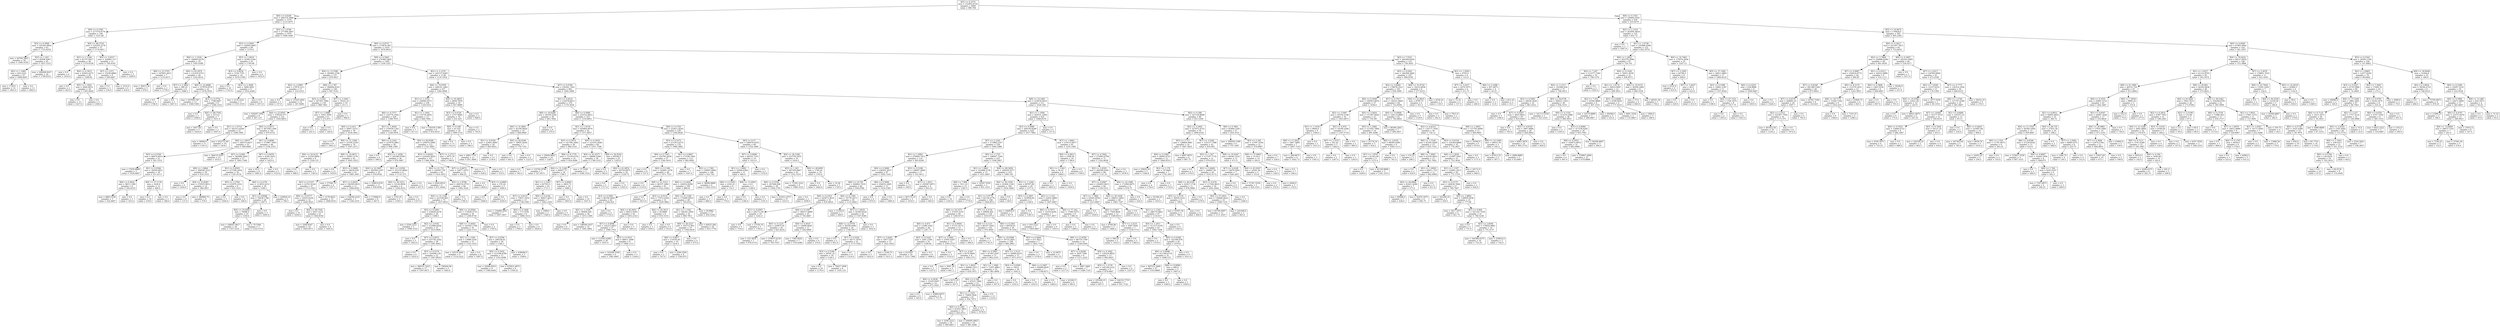 digraph Tree {
node [shape=box] ;
0 [label="X[5] <= 6.2575\nmse = 332903.8724\nsamples = 2000\nvalue = 996.796"] ;
1 [label="X[6] <= 0.0249\nmse = 284374.3068\nsamples = 1570\nvalue = 1123.2675"] ;
0 -> 1 [labeldistance=2.5, labelangle=45, headlabel="True"] ;
2 [label="X[0] <= 0.1595\nmse = 217374.8776\nsamples = 100\nvalue = 1521.68"] ;
1 -> 2 ;
3 [label="X[3] <= 0.5069\nmse = 105393.9854\nsamples = 63\nvalue = 1725.8254"] ;
2 -> 3 ;
4 [label="mse = 44794.5802\nsamples = 18\nvalue = 1446.5556"] ;
3 -> 4 ;
5 [label="X[5] <= 1.243\nmse = 85958.4267\nsamples = 45\nvalue = 1837.5333"] ;
3 -> 5 ;
6 [label="X[5] <= 1.1682\nmse = 916.2222\nsamples = 27\nvalue = 1896.6667"] ;
5 -> 6 ;
7 [label="mse = 1728.0\nsamples = 14\nvalue = 1901.0"] ;
6 -> 7 ;
8 [label="mse = 0.0\nsamples = 13\nvalue = 1892.0"] ;
6 -> 8 ;
9 [label="mse = 200408.9167\nsamples = 18\nvalue = 1748.8333"] ;
5 -> 9 ;
10 [label="X[4] <= 68.3729\nmse = 216259.3178\nsamples = 37\nvalue = 1174.0811"] ;
2 -> 10 ;
11 [label="X[1] <= 1.1204\nmse = 81757.8417\nsamples = 26\nvalue = 1370.6538"] ;
10 -> 11 ;
12 [label="mse = 0.0\nsamples = 6\nvalue = 1610.0"] ;
11 -> 12 ;
13 [label="X[0] <= 0.3415\nmse = 83943.4275\nsamples = 20\nvalue = 1298.85"] ;
11 -> 13 ;
14 [label="mse = 0.0\nsamples = 2\nvalue = 443.0"] ;
13 -> 14 ;
15 [label="X[5] <= 1.1842\nmse = 2840.9414\nsamples = 18\nvalue = 1393.9444"] ;
13 -> 15 ;
16 [label="mse = 0.0\nsamples = 13\nvalue = 1427.0"] ;
15 -> 16 ;
17 [label="mse = 0.0\nsamples = 5\nvalue = 1308.0"] ;
15 -> 17 ;
18 [label="X[5] <= 3.6527\nmse = 226961.157\nsamples = 11\nvalue = 709.4545"] ;
10 -> 18 ;
19 [label="X[7] <= 3.071\nmse = 37638.8889\nsamples = 9\nvalue = 500.6667"] ;
18 -> 19 ;
20 [label="mse = 0.0\nsamples = 3\nvalue = 234.0"] ;
19 -> 20 ;
21 [label="mse = 3125.0\nsamples = 6\nvalue = 634.0"] ;
19 -> 21 ;
22 [label="mse = 0.0\nsamples = 2\nvalue = 1649.0"] ;
18 -> 22 ;
23 [label="X[5] <= 1.0748\nmse = 277399.3947\nsamples = 1470\nvalue = 1096.1646"] ;
1 -> 23 ;
24 [label="X[3] <= 0.5693\nmse = 126045.6667\nsamples = 60\nvalue = 1570.0"] ;
23 -> 24 ;
25 [label="X[6] <= 1.1434\nmse = 166893.6278\nsamples = 35\nvalue = 1445.0286"] ;
24 -> 25 ;
26 [label="X[8] <= 23.5703\nmse = 187693.2653\nsamples = 7\nvalue = 1133.8571"] ;
25 -> 26 ;
27 [label="mse = 30415.36\nsamples = 5\nvalue = 876.2"] ;
26 -> 27 ;
28 [label="mse = 0.0\nsamples = 2\nvalue = 1778.0"] ;
26 -> 28 ;
29 [label="X[4] <= 65.2974\nmse = 131435.0753\nsamples = 28\nvalue = 1522.8214"] ;
25 -> 29 ;
30 [label="X[7] <= 2.3892\nmse = 380.25\nsamples = 6\nvalue = 1686.5"] ;
29 -> 30 ;
31 [label="mse = 0.0\nsamples = 3\nvalue = 1706.0"] ;
30 -> 31 ;
32 [label="mse = 0.0\nsamples = 3\nvalue = 1667.0"] ;
30 -> 32 ;
33 [label="X[8] <= 22.0688\nmse = 157878.0579\nsamples = 22\nvalue = 1478.1818"] ;
29 -> 33 ;
34 [label="mse = 247049.787\nsamples = 13\nvalue = 1400.5385"] ;
33 -> 34 ;
35 [label="X[3] <= 0.4754\nmse = 7788.6667\nsamples = 9\nvalue = 1590.3333"] ;
33 -> 35 ;
36 [label="mse = 0.0\nsamples = 2\nvalue = 1448.0"] ;
35 -> 36 ;
37 [label="X[4] <= 89.7544\nmse = 2572.0\nsamples = 7\nvalue = 1631.0"] ;
35 -> 37 ;
38 [label="mse = 3457.44\nsamples = 5\nvalue = 1624.6"] ;
37 -> 38 ;
39 [label="mse = 0.0\nsamples = 2\nvalue = 1647.0"] ;
37 -> 39 ;
40 [label="X[5] <= 1.0619\nmse = 16382.5184\nsamples = 25\nvalue = 1744.96"] ;
24 -> 40 ;
41 [label="X[3] <= 0.6034\nmse = 3744.7701\nsamples = 19\nvalue = 1679.5789"] ;
40 -> 41 ;
42 [label="mse = 0.0\nsamples = 10\nvalue = 1722.0"] ;
41 -> 42 ;
43 [label="X[2] <= 2.3648\nmse = 3684.4691\nsamples = 9\nvalue = 1632.4444"] ;
41 -> 43 ;
44 [label="mse = 2134.2222\nsamples = 3\nvalue = 1555.3333"] ;
43 -> 44 ;
45 [label="mse = 0.0\nsamples = 6\nvalue = 1671.0"] ;
43 -> 45 ;
46 [label="mse = 0.0\nsamples = 6\nvalue = 1952.0"] ;
40 -> 46 ;
47 [label="X[6] <= 0.9715\nmse = 273879.383\nsamples = 1410\nvalue = 1076.0014"] ;
23 -> 47 ;
48 [label="X[8] <= 4.5403\nmse = 270360.5465\nsamples = 1295\nvalue = 1104.1251"] ;
47 -> 48 ;
49 [label="X[4] <= 13.5396\nmse = 395482.2706\nsamples = 157\nvalue = 878.9427"] ;
48 -> 49 ;
50 [label="X[2] <= 2.0995\nmse = 27879.1211\nsamples = 17\nvalue = 314.2353"] ;
49 -> 50 ;
51 [label="mse = 0.0\nsamples = 3\nvalue = 157.0"] ;
50 -> 51 ;
52 [label="mse = 27420.2092\nsamples = 14\nvalue = 347.9286"] ;
50 -> 52 ;
53 [label="X[8] <= 2.787\nmse = 396694.8355\nsamples = 140\nvalue = 947.5143"] ;
49 -> 53 ;
54 [label="X[3] <= 0.442\nmse = 397391.7894\nsamples = 130\nvalue = 988.7462"] ;
53 -> 54 ;
55 [label="mse = 329287.1094\nsamples = 8\nvalue = 407.125"] ;
54 -> 55 ;
56 [label="X[4] <= 23.9505\nmse = 378220.577\nsamples = 122\nvalue = 1026.8852"] ;
54 -> 56 ;
57 [label="X[1] <= 1.0714\nmse = 342312.8209\nsamples = 21\nvalue = 1298.1905"] ;
56 -> 57 ;
58 [label="mse = 36000.0\nsamples = 11\nvalue = 1191.0"] ;
57 -> 58 ;
59 [label="mse = 652715.49\nsamples = 10\nvalue = 1416.1"] ;
57 -> 59 ;
60 [label="X[0] <= 0.2673\nmse = 367200.1306\nsamples = 101\nvalue = 970.4752"] ;
56 -> 60 ;
61 [label="X[8] <= 1.9037\nmse = 240375.6437\nsamples = 33\nvalue = 694.8485"] ;
60 -> 61 ;
62 [label="X[3] <= 0.5109\nmse = 66674.6032\nsamples = 21\nvalue = 501.3333"] ;
61 -> 62 ;
63 [label="mse = 17050.8889\nsamples = 3\nvalue = 1039.6667"] ;
62 -> 63 ;
64 [label="X[1] <= 0.9346\nmse = 18594.6821\nsamples = 18\nvalue = 411.6111"] ;
62 -> 64 ;
65 [label="X[6] <= 0.5816\nmse = 9815.1389\nsamples = 6\nvalue = 242.8333"] ;
64 -> 65 ;
66 [label="mse = 6883.5556\nsamples = 3\nvalue = 322.6667"] ;
65 -> 66 ;
67 [label="mse = 0.0\nsamples = 3\nvalue = 163.0"] ;
65 -> 67 ;
68 [label="X[4] <= 57.1139\nmse = 1620.0\nsamples = 12\nvalue = 496.0"] ;
64 -> 68 ;
69 [label="mse = 0.0\nsamples = 10\nvalue = 478.0"] ;
68 -> 69 ;
70 [label="mse = 0.0\nsamples = 2\nvalue = 586.0"] ;
68 -> 70 ;
71 [label="mse = 364133.4167\nsamples = 12\nvalue = 1033.5"] ;
61 -> 71 ;
72 [label="X[1] <= 0.9699\nmse = 373987.7093\nsamples = 68\nvalue = 1104.2353"] ;
60 -> 72 ;
73 [label="X[7] <= 0.008\nmse = 382886.3693\nsamples = 57\nvalue = 1003.7368"] ;
72 -> 73 ;
74 [label="X[8] <= 1.0664\nmse = 394028.2222\nsamples = 18\nvalue = 618.3333"] ;
73 -> 74 ;
75 [label="mse = 0.0\nsamples = 4\nvalue = 1420.0"] ;
74 -> 75 ;
76 [label="X[4] <= 53.8283\nmse = 270525.0612\nsamples = 14\nvalue = 389.2857"] ;
74 -> 76 ;
77 [label="mse = 0.0\nsamples = 6\nvalue = 137.0"] ;
76 -> 77 ;
78 [label="mse = 389880.75\nsamples = 8\nvalue = 578.5"] ;
76 -> 78 ;
79 [label="X[1] <= 0.8505\nmse = 277548.1854\nsamples = 39\nvalue = 1181.6154"] ;
73 -> 79 ;
80 [label="X[5] <= 3.3782\nmse = 433070.2222\nsamples = 9\nvalue = 633.3333"] ;
79 -> 80 ;
81 [label="mse = 0.0\nsamples = 3\nvalue = 1564.0"] ;
80 -> 81 ;
82 [label="mse = 0.0\nsamples = 6\nvalue = 168.0"] ;
80 -> 82 ;
83 [label="X[6] <= 0.2376\nmse = 113652.4233\nsamples = 30\nvalue = 1346.1"] ;
79 -> 83 ;
84 [label="X[1] <= 0.8948\nmse = 79638.1786\nsamples = 28\nvalue = 1387.5"] ;
83 -> 84 ;
85 [label="X[4] <= 53.8283\nmse = 76486.4\nsamples = 25\nvalue = 1350.6"] ;
84 -> 85 ;
86 [label="mse = 106047.0617\nsamples = 18\nvalue = 1357.2222"] ;
85 -> 86 ;
87 [label="mse = 70.5306\nsamples = 7\nvalue = 1333.5714"] ;
85 -> 87 ;
88 [label="mse = 0.0\nsamples = 3\nvalue = 1695.0"] ;
84 -> 88 ;
89 [label="mse = 229920.25\nsamples = 2\nvalue = 766.5"] ;
83 -> 89 ;
90 [label="X[7] <= 0.0079\nmse = 4344.5455\nsamples = 11\nvalue = 1625.0"] ;
72 -> 90 ;
91 [label="mse = 45.0\nsamples = 6\nvalue = 1685.0"] ;
90 -> 91 ;
92 [label="mse = 0.0\nsamples = 5\nvalue = 1553.0"] ;
90 -> 92 ;
93 [label="X[7] <= 3.1641\nmse = 78222.25\nsamples = 10\nvalue = 411.5"] ;
53 -> 93 ;
94 [label="X[7] <= 1.0986\nmse = 1693.3594\nsamples = 8\nvalue = 272.875"] ;
93 -> 94 ;
95 [label="mse = 0.0\nsamples = 5\nvalue = 241.0"] ;
94 -> 95 ;
96 [label="mse = 0.0\nsamples = 3\nvalue = 326.0"] ;
94 -> 96 ;
97 [label="mse = 0.0\nsamples = 2\nvalue = 966.0"] ;
93 -> 97 ;
98 [label="X[2] <= 2.1276\nmse = 245137.8385\nsamples = 1138\nvalue = 1135.1916"] ;
48 -> 98 ;
99 [label="X[4] <= 74.8764\nmse = 268141.1662\nsamples = 257\nvalue = 1282.4008"] ;
98 -> 99 ;
100 [label="X[1] <= 1.1551\nmse = 256082.9571\nsamples = 239\nvalue = 1329.4351"] ;
99 -> 100 ;
101 [label="X[6] <= 0.7577\nmse = 234770.3502\nsamples = 226\nvalue = 1368.7035"] ;
100 -> 101 ;
102 [label="X[0] <= 0.1411\nmse = 59917.0151\nsamples = 78\nvalue = 1634.5641"] ;
101 -> 102 ;
103 [label="mse = 0.0\nsamples = 8\nvalue = 1961.0"] ;
102 -> 103 ;
104 [label="X[4] <= 31.1248\nmse = 53194.5339\nsamples = 70\nvalue = 1597.2571"] ;
102 -> 104 ;
105 [label="X[4] <= 24.4153\nmse = 31224.6094\nsamples = 8\nvalue = 1226.125"] ;
104 -> 105 ;
106 [label="mse = 0.0\nsamples = 3\nvalue = 998.0"] ;
105 -> 106 ;
107 [label="mse = 0.0\nsamples = 5\nvalue = 1363.0"] ;
105 -> 107 ;
108 [label="X[8] <= 10.0672\nmse = 35963.3176\nsamples = 62\nvalue = 1645.1452"] ;
104 -> 108 ;
109 [label="mse = 0.0\nsamples = 11\nvalue = 1459.0"] ;
108 -> 109 ;
110 [label="X[3] <= 0.5609\nmse = 34634.639\nsamples = 51\nvalue = 1685.2941"] ;
108 -> 110 ;
111 [label="X[3] <= 0.5337\nmse = 22761.8144\nsamples = 47\nvalue = 1713.1915"] ;
110 -> 111 ;
112 [label="X[8] <= 15.6777\nmse = 19255.9336\nsamples = 32\nvalue = 1649.5625"] ;
111 -> 112 ;
113 [label="mse = 0.0\nsamples = 10\nvalue = 1836.0"] ;
112 -> 113 ;
114 [label="X[4] <= 49.7545\nmse = 5027.5124\nsamples = 22\nvalue = 1564.8182"] ;
112 -> 114 ;
115 [label="mse = 3268.8367\nsamples = 14\nvalue = 1605.8571"] ;
114 -> 115 ;
116 [label="mse = 0.0\nsamples = 8\nvalue = 1493.0"] ;
114 -> 116 ;
117 [label="mse = 3178.0622\nsamples = 15\nvalue = 1848.9333"] ;
111 -> 117 ;
118 [label="mse = 57546.75\nsamples = 4\nvalue = 1357.5"] ;
110 -> 118 ;
119 [label="X[1] <= 1.0026\nmse = 270039.1342\nsamples = 148\nvalue = 1228.5878"] ;
101 -> 119 ;
120 [label="X[0] <= 0.1242\nmse = 227879.2863\nsamples = 36\nvalue = 908.1389"] ;
119 -> 120 ;
121 [label="mse = 0.0\nsamples = 6\nvalue = 566.0"] ;
120 -> 121 ;
122 [label="X[5] <= 1.1658\nmse = 245360.9789\nsamples = 30\nvalue = 976.5667"] ;
120 -> 122 ;
123 [label="X[4] <= 22.5607\nmse = 285304.2397\nsamples = 22\nvalue = 918.8182"] ;
122 -> 123 ;
124 [label="X[7] <= 4.6025\nmse = 196305.6033\nsamples = 11\nvalue = 1006.8182"] ;
123 -> 124 ;
125 [label="mse = 218240.2222\nsamples = 3\nvalue = 1166.3333"] ;
124 -> 125 ;
126 [label="mse = 174960.0\nsamples = 8\nvalue = 947.0"] ;
124 -> 126 ;
127 [label="mse = 358814.876\nsamples = 11\nvalue = 830.8182"] ;
123 -> 127 ;
128 [label="X[2] <= 2.0356\nmse = 101125.9844\nsamples = 8\nvalue = 1135.375"] ;
122 -> 128 ;
129 [label="X[4] <= 30.3313\nmse = 33126.8056\nsamples = 6\nvalue = 1294.8333"] ;
128 -> 129 ;
130 [label="mse = 1332.25\nsamples = 2\nvalue = 1550.5"] ;
129 -> 130 ;
131 [label="mse = 0.0\nsamples = 4\nvalue = 1167.0"] ;
129 -> 131 ;
132 [label="mse = 0.0\nsamples = 2\nvalue = 657.0"] ;
128 -> 132 ;
133 [label="X[4] <= 64.8368\nmse = 239974.5099\nsamples = 112\nvalue = 1331.5893"] ;
119 -> 133 ;
134 [label="X[3] <= 0.6204\nmse = 224249.5839\nsamples = 107\nvalue = 1366.2056"] ;
133 -> 134 ;
135 [label="X[4] <= 21.733\nmse = 220597.791\nsamples = 95\nvalue = 1424.3053"] ;
134 -> 135 ;
136 [label="mse = 2044.6914\nsamples = 9\nvalue = 871.4444"] ;
135 -> 136 ;
137 [label="X[2] <= 2.0796\nmse = 208134.9735\nsamples = 86\nvalue = 1482.1628"] ;
135 -> 137 ;
138 [label="X[4] <= 31.1248\nmse = 223339.482\nsamples = 75\nvalue = 1437.8933"] ;
137 -> 138 ;
139 [label="X[3] <= 0.5083\nmse = 234626.0278\nsamples = 36\nvalue = 1588.5"] ;
138 -> 139 ;
140 [label="mse = 2544.2222\nsamples = 3\nvalue = 1098.3333"] ;
139 -> 140 ;
141 [label="X[2] <= 2.0192\nmse = 231896.6024\nsamples = 33\nvalue = 1633.0606"] ;
139 -> 141 ;
142 [label="mse = 0.0\nsamples = 5\nvalue = 1922.0"] ;
141 -> 142 ;
143 [label="X[7] <= 0.0072\nmse = 255736.3202\nsamples = 28\nvalue = 1581.4643"] ;
141 -> 143 ;
144 [label="mse = 0.0\nsamples = 6\nvalue = 1632.0"] ;
143 -> 144 ;
145 [label="X[3] <= 0.5374\nmse = 324596.126\nsamples = 22\nvalue = 1567.6818"] ;
143 -> 145 ;
146 [label="mse = 360101.5225\nsamples = 17\nvalue = 1597.6471"] ;
145 -> 146 ;
147 [label="mse = 190444.96\nsamples = 5\nvalue = 1465.8"] ;
145 -> 147 ;
148 [label="X[8] <= 23.8564\nmse = 172656.5733\nsamples = 39\nvalue = 1298.8718"] ;
138 -> 148 ;
149 [label="X[8] <= 13.4043\nmse = 161043.1706\nsamples = 35\nvalue = 1242.1714"] ;
148 -> 149 ;
150 [label="X[1] <= 1.1109\nmse = 13689.5556\nsamples = 15\nvalue = 1103.3333"] ;
149 -> 150 ;
151 [label="mse = 22519.5062\nsamples = 9\nvalue = 1114.2222"] ;
150 -> 151 ;
152 [label="mse = 0.0\nsamples = 6\nvalue = 1087.0"] ;
150 -> 152 ;
153 [label="X[7] <= 0.0706\nmse = 246258.61\nsamples = 20\nvalue = 1346.3"] ;
149 -> 153 ;
154 [label="X[0] <= 0.3416\nmse = 212108.8789\nsamples = 17\nvalue = 1353.0588"] ;
153 -> 154 ;
155 [label="mse = 22096.6914\nsamples = 9\nvalue = 1348.4444"] ;
154 -> 155 ;
156 [label="mse = 425821.6875\nsamples = 8\nvalue = 1358.25"] ;
154 -> 156 ;
157 [label="mse = 438048.0\nsamples = 3\nvalue = 1308.0"] ;
153 -> 157 ;
158 [label="mse = 0.0\nsamples = 4\nvalue = 1795.0"] ;
148 -> 158 ;
159 [label="mse = 0.0\nsamples = 11\nvalue = 1784.0"] ;
137 -> 159 ;
160 [label="X[7] <= 0.0072\nmse = 14877.1875\nsamples = 12\nvalue = 906.25"] ;
134 -> 160 ;
161 [label="mse = 0.0\nsamples = 7\nvalue = 804.0"] ;
160 -> 161 ;
162 [label="X[3] <= 0.6899\nmse = 576.24\nsamples = 5\nvalue = 1049.4"] ;
160 -> 162 ;
163 [label="mse = 0.0\nsamples = 3\nvalue = 1069.0"] ;
162 -> 163 ;
164 [label="mse = 0.0\nsamples = 2\nvalue = 1020.0"] ;
162 -> 164 ;
165 [label="X[7] <= 2.2713\nmse = 2075.76\nsamples = 5\nvalue = 590.8"] ;
133 -> 165 ;
166 [label="mse = 0.0\nsamples = 3\nvalue = 628.0"] ;
165 -> 166 ;
167 [label="mse = 0.0\nsamples = 2\nvalue = 535.0"] ;
165 -> 167 ;
168 [label="X[1] <= 1.1641\nmse = 133754.4852\nsamples = 13\nvalue = 646.7692"] ;
100 -> 168 ;
169 [label="mse = 0.0\nsamples = 7\nvalue = 417.0"] ;
168 -> 169 ;
170 [label="mse = 156350.1389\nsamples = 6\nvalue = 914.8333"] ;
168 -> 170 ;
171 [label="X[4] <= 91.8835\nmse = 8858.7654\nsamples = 18\nvalue = 657.8889"] ;
99 -> 171 ;
172 [label="X[3] <= 0.4726\nmse = 3757.9844\nsamples = 16\nvalue = 631.625"] ;
171 -> 172 ;
173 [label="X[0] <= 0.168\nmse = 43.102\nsamples = 14\nvalue = 608.5714"] ;
172 -> 173 ;
174 [label="mse = 0.0\nsamples = 11\nvalue = 612.0"] ;
173 -> 174 ;
175 [label="mse = 0.0\nsamples = 3\nvalue = 596.0"] ;
173 -> 175 ;
176 [label="mse = 0.0\nsamples = 2\nvalue = 793.0"] ;
172 -> 176 ;
177 [label="mse = 0.0\nsamples = 2\nvalue = 868.0"] ;
171 -> 177 ;
178 [label="X[7] <= 0.0706\nmse = 230261.7441\nsamples = 881\nvalue = 1092.2486"] ;
98 -> 178 ;
179 [label="X[1] <= 0.9214\nmse = 232078.8911\nsamples = 370\nvalue = 1179.3459"] ;
178 -> 179 ;
180 [label="X[8] <= 18.6288\nmse = 95559.2544\nsamples = 39\nvalue = 843.7692"] ;
179 -> 180 ;
181 [label="X[4] <= 31.8691\nmse = 42194.0826\nsamples = 33\nvalue = 948.0909"] ;
180 -> 181 ;
182 [label="X[1] <= 0.9184\nmse = 22493.3669\nsamples = 26\nvalue = 993.6923"] ;
181 -> 182 ;
183 [label="mse = 4483.7751\nsamples = 13\nvalue = 851.3846"] ;
182 -> 183 ;
184 [label="mse = 0.0\nsamples = 13\nvalue = 1136.0"] ;
182 -> 184 ;
185 [label="X[4] <= 44.0166\nmse = 78955.9184\nsamples = 7\nvalue = 778.7143"] ;
181 -> 185 ;
186 [label="mse = 0.0\nsamples = 5\nvalue = 601.0"] ;
185 -> 186 ;
187 [label="mse = 0.0\nsamples = 2\nvalue = 1223.0"] ;
185 -> 187 ;
188 [label="mse = 0.0\nsamples = 6\nvalue = 270.0"] ;
180 -> 188 ;
189 [label="X[6] <= 0.5689\nmse = 233332.4823\nsamples = 331\nvalue = 1218.8852"] ;
179 -> 189 ;
190 [label="X[1] <= 1.0139\nmse = 202864.9074\nsamples = 92\nvalue = 1371.6957"] ;
189 -> 190 ;
191 [label="X[3] <= 0.5474\nmse = 141784.1684\nsamples = 28\nvalue = 960.2143"] ;
190 -> 191 ;
192 [label="mse = 25650.9643\nsamples = 14\nvalue = 1265.5"] ;
191 -> 192 ;
193 [label="X[8] <= 8.1779\nmse = 71518.6378\nsamples = 14\nvalue = 654.9286"] ;
191 -> 193 ;
194 [label="mse = 0.0\nsamples = 7\nvalue = 782.0"] ;
193 -> 194 ;
195 [label="mse = 110742.9796\nsamples = 7\nvalue = 527.8571"] ;
193 -> 195 ;
196 [label="X[0] <= 0.3016\nmse = 123103.2646\nsamples = 64\nvalue = 1551.7188"] ;
190 -> 196 ;
197 [label="X[4] <= 41.6377\nmse = 58696.5299\nsamples = 39\nvalue = 1748.3333"] ;
196 -> 197 ;
198 [label="X[4] <= 31.1248\nmse = 44647.75\nsamples = 36\nvalue = 1786.5"] ;
197 -> 198 ;
199 [label="X[1] <= 1.1245\nmse = 64759.11\nsamples = 20\nvalue = 1711.3"] ;
198 -> 199 ;
200 [label="X[7] <= 0.0131\nmse = 75837.3254\nsamples = 13\nvalue = 1748.5385"] ;
199 -> 200 ;
201 [label="mse = 134486.2041\nsamples = 7\nvalue = 1697.2857"] ;
200 -> 201 ;
202 [label="X[0] <= 0.1468\nmse = 773.5556\nsamples = 6\nvalue = 1808.3333"] ;
200 -> 202 ;
203 [label="mse = 0.0\nsamples = 2\nvalue = 1769.0"] ;
202 -> 203 ;
204 [label="mse = 0.0\nsamples = 4\nvalue = 1828.0"] ;
202 -> 204 ;
205 [label="X[0] <= 0.2144\nmse = 36827.2653\nsamples = 7\nvalue = 1642.1429"] ;
199 -> 205 ;
206 [label="mse = 1089.0\nsamples = 2\nvalue = 1340.0"] ;
205 -> 206 ;
207 [label="mse = 0.0\nsamples = 5\nvalue = 1763.0"] ;
205 -> 207 ;
208 [label="X[7] <= 0.0085\nmse = 3603.75\nsamples = 16\nvalue = 1880.5"] ;
198 -> 208 ;
209 [label="mse = 0.0\nsamples = 6\nvalue = 1803.0"] ;
208 -> 209 ;
210 [label="mse = 0.0\nsamples = 10\nvalue = 1927.0"] ;
208 -> 210 ;
211 [label="mse = 37.5556\nsamples = 3\nvalue = 1290.3333"] ;
197 -> 211 ;
212 [label="X[8] <= 24.9182\nmse = 69196.0\nsamples = 25\nvalue = 1245.0"] ;
196 -> 212 ;
213 [label="mse = 0.0\nsamples = 5\nvalue = 902.0"] ;
212 -> 213 ;
214 [label="X[4] <= 41.0876\nmse = 49729.6875\nsamples = 20\nvalue = 1330.75"] ;
212 -> 214 ;
215 [label="mse = 0.0\nsamples = 5\nvalue = 1717.0"] ;
214 -> 215 ;
216 [label="mse = 0.0\nsamples = 15\nvalue = 1202.0"] ;
214 -> 216 ;
217 [label="X[0] <= 0.1763\nmse = 232611.8245\nsamples = 239\nvalue = 1160.0628"] ;
189 -> 217 ;
218 [label="X[3] <= 0.5275\nmse = 211915.4375\nsamples = 170\nvalue = 1089.3882"] ;
217 -> 218 ;
219 [label="X[6] <= 0.7343\nmse = 193795.2638\nsamples = 57\nvalue = 1340.5614"] ;
218 -> 219 ;
220 [label="mse = 0.0\nsamples = 8\nvalue = 537.0"] ;
219 -> 220 ;
221 [label="X[0] <= 0.1396\nmse = 102801.3278\nsamples = 49\nvalue = 1471.7551"] ;
219 -> 221 ;
222 [label="mse = 0.0\nsamples = 6\nvalue = 1110.0"] ;
221 -> 222 ;
223 [label="X[8] <= 21.5312\nmse = 96337.2482\nsamples = 43\nvalue = 1522.2326"] ;
221 -> 223 ;
224 [label="X[3] <= 0.5083\nmse = 96746.0444\nsamples = 40\nvalue = 1500.425"] ;
223 -> 224 ;
225 [label="X[5] <= 1.1556\nmse = 99494.564\nsamples = 36\nvalue = 1472.1389"] ;
224 -> 225 ;
226 [label="mse = 0.0\nsamples = 4\nvalue = 1318.0"] ;
225 -> 226 ;
227 [label="mse = 108590.3037\nsamples = 32\nvalue = 1491.4062"] ;
225 -> 227 ;
228 [label="mse = 0.0\nsamples = 4\nvalue = 1755.0"] ;
224 -> 228 ;
229 [label="mse = 0.0\nsamples = 3\nvalue = 1813.0"] ;
223 -> 229 ;
230 [label="X[1] <= 0.9667\nmse = 173180.1961\nsamples = 113\nvalue = 962.6903"] ;
218 -> 230 ;
231 [label="mse = 0.0\nsamples = 7\nvalue = 1567.0"] ;
230 -> 231 ;
232 [label="X[5] <= 1.7381\nmse = 158907.6982\nsamples = 106\nvalue = 922.783"] ;
230 -> 232 ;
233 [label="X[8] <= 13.4043\nmse = 144914.8299\nsamples = 100\nvalue = 888.01"] ;
232 -> 233 ;
234 [label="X[3] <= 0.5514\nmse = 77072.6344\nsamples = 51\nvalue = 1029.5882"] ;
233 -> 234 ;
235 [label="X[4] <= 82.9451\nmse = 90412.9303\nsamples = 42\nvalue = 1053.2143"] ;
234 -> 235 ;
236 [label="X[7] <= 0.0098\nmse = 102212.6837\nsamples = 37\nvalue = 1060.2703"] ;
235 -> 236 ;
237 [label="mse = 112563.4286\nsamples = 28\nvalue = 1051.0"] ;
236 -> 237 ;
238 [label="X[3] <= 0.5415\nmse = 68911.2099\nsamples = 9\nvalue = 1089.1111"] ;
236 -> 238 ;
239 [label="mse = 103200.5556\nsamples = 6\nvalue = 1081.6667"] ;
238 -> 239 ;
240 [label="mse = 0.0\nsamples = 3\nvalue = 1104.0"] ;
238 -> 240 ;
241 [label="mse = 0.0\nsamples = 5\nvalue = 1001.0"] ;
235 -> 241 ;
242 [label="X[4] <= 20.3415\nmse = 56.8889\nsamples = 9\nvalue = 919.3333"] ;
234 -> 242 ;
243 [label="mse = 0.0\nsamples = 3\nvalue = 930.0"] ;
242 -> 243 ;
244 [label="mse = 0.0\nsamples = 6\nvalue = 914.0"] ;
242 -> 244 ;
245 [label="X[4] <= 31.1248\nmse = 172949.4919\nsamples = 49\nvalue = 740.6531"] ;
233 -> 245 ;
246 [label="X[1] <= 1.1342\nmse = 196341.2959\nsamples = 32\nvalue = 894.7812"] ;
245 -> 246 ;
247 [label="X[8] <= 29.3227\nmse = 193712.801\nsamples = 14\nvalue = 1204.6429"] ;
246 -> 247 ;
248 [label="X[6] <= 0.6877\nmse = 114105.85\nsamples = 10\nvalue = 1416.5"] ;
247 -> 248 ;
249 [label="mse = 0.0\nsamples = 2\nvalue = 747.0"] ;
248 -> 249 ;
250 [label="mse = 2560.3594\nsamples = 8\nvalue = 1583.875"] ;
248 -> 250 ;
251 [label="mse = 0.0\nsamples = 4\nvalue = 675.0"] ;
247 -> 251 ;
252 [label="mse = 65625.284\nsamples = 18\nvalue = 653.7778"] ;
246 -> 252 ;
253 [label="mse = 29.8962\nsamples = 17\nvalue = 450.5294"] ;
245 -> 253 ;
254 [label="mse = 36090.8889\nsamples = 6\nvalue = 1502.3333"] ;
232 -> 254 ;
255 [label="X[3] <= 0.57\nmse = 240976.9355\nsamples = 69\nvalue = 1334.1884"] ;
217 -> 255 ;
256 [label="X[7] <= 0.0098\nmse = 60532.7143\nsamples = 14\nvalue = 1012.0"] ;
255 -> 256 ;
257 [label="X[1] <= 1.0992\nmse = 52849.6364\nsamples = 11\nvalue = 940.0"] ;
256 -> 257 ;
258 [label="X[0] <= 0.3595\nmse = 2162.25\nsamples = 6\nvalue = 732.5"] ;
257 -> 258 ;
259 [label="mse = 0.0\nsamples = 3\nvalue = 686.0"] ;
258 -> 259 ;
260 [label="mse = 0.0\nsamples = 3\nvalue = 779.0"] ;
258 -> 260 ;
261 [label="X[8] <= 13.4043\nmse = 6.0\nsamples = 5\nvalue = 1189.0"] ;
257 -> 261 ;
262 [label="mse = 0.0\nsamples = 2\nvalue = 1186.0"] ;
261 -> 262 ;
263 [label="mse = 0.0\nsamples = 3\nvalue = 1191.0"] ;
261 -> 263 ;
264 [label="mse = 0.0\nsamples = 3\nvalue = 1276.0"] ;
256 -> 264 ;
265 [label="X[4] <= 36.1206\nmse = 253759.1055\nsamples = 55\nvalue = 1416.2"] ;
255 -> 265 ;
266 [label="X[5] <= 1.243\nmse = 287329.0667\nsamples = 45\nvalue = 1352.3333"] ;
265 -> 266 ;
267 [label="X[0] <= 0.5558\nmse = 307446.096\nsamples = 39\nvalue = 1394.1795"] ;
266 -> 267 ;
268 [label="mse = 315611.6757\nsamples = 37\nvalue = 1415.0"] ;
267 -> 268 ;
269 [label="mse = 0.0\nsamples = 2\nvalue = 1009.0"] ;
267 -> 269 ;
270 [label="mse = 71202.2222\nsamples = 6\nvalue = 1080.3333"] ;
266 -> 270 ;
271 [label="X[4] <= 49.6991\nmse = 1740.24\nsamples = 10\nvalue = 1703.6"] ;
265 -> 271 ;
272 [label="mse = 0.0\nsamples = 5\nvalue = 1662.0"] ;
271 -> 272 ;
273 [label="mse = 19.36\nsamples = 5\nvalue = 1745.2"] ;
271 -> 273 ;
274 [label="X[8] <= 33.1661\nmse = 219476.0914\nsamples = 511\nvalue = 1029.184"] ;
178 -> 274 ;
275 [label="X[1] <= 1.1956\nmse = 204531.3266\nsamples = 425\nvalue = 1068.8376"] ;
274 -> 275 ;
276 [label="X[3] <= 0.5688\nmse = 200156.8289\nsamples = 420\nvalue = 1077.7881"] ;
275 -> 276 ;
277 [label="X[7] <= 2.1242\nmse = 173960.2357\nsamples = 339\nvalue = 1040.1888"] ;
276 -> 277 ;
278 [label="X[1] <= 1.0992\nmse = 276849.7412\nsamples = 114\nvalue = 905.8246"] ;
277 -> 278 ;
279 [label="X[0] <= 0.5069\nmse = 238205.2937\nsamples = 97\nvalue = 1002.7216"] ;
278 -> 279 ;
280 [label="X[8] <= 10.702\nmse = 204842.7419\nsamples = 84\nvalue = 938.6786"] ;
279 -> 280 ;
281 [label="X[8] <= 9.1053\nmse = 242873.3633\nsamples = 55\nvalue = 835.9818"] ;
280 -> 281 ;
282 [label="X[1] <= 0.9583\nmse = 282712.44\nsamples = 10\nvalue = 1242.4"] ;
281 -> 282 ;
283 [label="mse = 0.0\nsamples = 5\nvalue = 719.0"] ;
282 -> 283 ;
284 [label="mse = 17529.76\nsamples = 5\nvalue = 1765.8"] ;
282 -> 284 ;
285 [label="X[0] <= 0.1387\nmse = 189157.6889\nsamples = 45\nvalue = 745.6667"] ;
281 -> 285 ;
286 [label="X[0] <= 0.1231\nmse = 220675.91\nsamples = 34\nvalue = 823.8235"] ;
285 -> 286 ;
287 [label="mse = 125.3878\nsamples = 7\nvalue = 978.5714"] ;
286 -> 287 ;
288 [label="mse = 270037.6159\nsamples = 27\nvalue = 783.7037"] ;
286 -> 288 ;
289 [label="X[0] <= 0.3019\nmse = 14498.0826\nsamples = 11\nvalue = 504.0909"] ;
285 -> 289 ;
290 [label="mse = 7585.9592\nsamples = 7\nvalue = 578.4286"] ;
289 -> 290 ;
291 [label="mse = 0.0\nsamples = 4\nvalue = 374.0"] ;
289 -> 291 ;
292 [label="X[0] <= 0.1349\nmse = 74778.2473\nsamples = 29\nvalue = 1133.4483"] ;
280 -> 292 ;
293 [label="mse = 11250.0\nsamples = 3\nvalue = 669.0"] ;
292 -> 293 ;
294 [label="X[7] <= 1.6032\nmse = 54346.6524\nsamples = 26\nvalue = 1187.0385"] ;
292 -> 294 ;
295 [label="X[8] <= 12.9754\nmse = 39358.4566\nsamples = 24\nvalue = 1148.2917"] ;
294 -> 295 ;
296 [label="mse = 0.0\nsamples = 2\nvalue = 851.0"] ;
295 -> 296 ;
297 [label="X[7] <= 0.3256\nmse = 34171.3079\nsamples = 22\nvalue = 1175.3182"] ;
295 -> 297 ;
298 [label="X[3] <= 0.5188\nmse = 36541.25\nsamples = 18\nvalue = 1144.5"] ;
297 -> 298 ;
299 [label="mse = 0.0\nsamples = 10\nvalue = 1176.0"] ;
298 -> 299 ;
300 [label="mse = 79427.1094\nsamples = 8\nvalue = 1105.125"] ;
298 -> 300 ;
301 [label="mse = 0.0\nsamples = 4\nvalue = 1314.0"] ;
297 -> 301 ;
302 [label="mse = 0.0\nsamples = 2\nvalue = 1652.0"] ;
294 -> 302 ;
303 [label="X[6] <= 0.5084\nmse = 256032.2485\nsamples = 13\nvalue = 1416.5385"] ;
279 -> 303 ;
304 [label="mse = 0.0\nsamples = 6\nvalue = 870.0"] ;
303 -> 304 ;
305 [label="mse = 0.0\nsamples = 7\nvalue = 1885.0"] ;
303 -> 305 ;
306 [label="X[3] <= 0.5188\nmse = 138097.5848\nsamples = 17\nvalue = 352.9412"] ;
278 -> 306 ;
307 [label="mse = 0.0\nsamples = 13\nvalue = 199.0"] ;
306 -> 307 ;
308 [label="X[7] <= 1.5011\nmse = 259587.6875\nsamples = 4\nvalue = 853.25"] ;
306 -> 308 ;
309 [label="mse = 467172.25\nsamples = 2\nvalue = 1014.5"] ;
308 -> 309 ;
310 [label="mse = 0.0\nsamples = 2\nvalue = 692.0"] ;
308 -> 310 ;
311 [label="X[5] <= 1.1755\nmse = 108047.7244\nsamples = 225\nvalue = 1108.2667"] ;
277 -> 311 ;
312 [label="X[1] <= 1.0861\nmse = 102488.5156\nsamples = 15\nvalue = 1431.4667"] ;
311 -> 312 ;
313 [label="X[8] <= 7.868\nmse = 7411.25\nsamples = 12\nvalue = 1581.5"] ;
312 -> 313 ;
314 [label="mse = 0.0\nsamples = 10\nvalue = 1543.0"] ;
313 -> 314 ;
315 [label="mse = 0.0\nsamples = 2\nvalue = 1774.0"] ;
313 -> 315 ;
316 [label="mse = 32597.5556\nsamples = 3\nvalue = 831.3333"] ;
312 -> 316 ;
317 [label="X[4] <= 69.3659\nmse = 100450.5577\nsamples = 210\nvalue = 1085.181"] ;
311 -> 317 ;
318 [label="X[4] <= 56.1458\nmse = 91604.1169\nsamples = 190\nvalue = 1054.3684"] ;
317 -> 318 ;
319 [label="X[1] <= 0.9776\nmse = 82139.4778\nsamples = 188\nvalue = 1064.8511"] ;
318 -> 319 ;
320 [label="X[8] <= 19.3372\nmse = 37459.3219\nsamples = 49\nvalue = 1200.6735"] ;
319 -> 320 ;
321 [label="X[6] <= 0.671\nmse = 13389.3542\nsamples = 36\nvalue = 1267.75"] ;
320 -> 321 ;
322 [label="X[7] <= 3.4445\nmse = 1857.5207\nsamples = 11\nvalue = 1422.5455"] ;
321 -> 322 ;
323 [label="mse = 0.0\nsamples = 3\nvalue = 1452.0"] ;
322 -> 323 ;
324 [label="mse = 2106.75\nsamples = 8\nvalue = 1411.5"] ;
322 -> 324 ;
325 [label="X[3] <= 0.5102\nmse = 3281.2704\nsamples = 25\nvalue = 1199.64"] ;
321 -> 325 ;
326 [label="mse = 24.9307\nsamples = 19\nvalue = 1231.7368"] ;
325 -> 326 ;
327 [label="mse = 0.0\nsamples = 6\nvalue = 1098.0"] ;
325 -> 327 ;
328 [label="X[1] <= 0.9049\nmse = 57151.9172\nsamples = 13\nvalue = 1014.9231"] ;
320 -> 328 ;
329 [label="X[7] <= 3.2002\nmse = 27641.8347\nsamples = 11\nvalue = 1093.2727"] ;
328 -> 329 ;
330 [label="mse = 0.0\nsamples = 3\nvalue = 1333.0"] ;
329 -> 330 ;
331 [label="X[7] <= 4.567\nmse = 8374.9844\nsamples = 8\nvalue = 1003.375"] ;
329 -> 331 ;
332 [label="mse = 0.0\nsamples = 3\nvalue = 1107.0"] ;
331 -> 332 ;
333 [label="mse = 3091.36\nsamples = 5\nvalue = 941.2"] ;
331 -> 333 ;
334 [label="mse = 0.0\nsamples = 2\nvalue = 584.0"] ;
328 -> 334 ;
335 [label="X[7] <= 4.3134\nmse = 89094.402\nsamples = 139\nvalue = 1016.9712"] ;
319 -> 335 ;
336 [label="X[0] <= 0.1131\nmse = 80327.5045\nsamples = 110\nvalue = 974.4909"] ;
335 -> 336 ;
337 [label="mse = 0.0\nsamples = 2\nvalue = 1741.0"] ;
336 -> 337 ;
338 [label="X[8] <= 19.9588\nmse = 70733.2641\nsamples = 108\nvalue = 960.2963"] ;
336 -> 338 ;
339 [label="X[6] <= 0.5907\nmse = 87303.2597\nsamples = 71\nvalue = 902.2535"] ;
338 -> 339 ;
340 [label="X[1] <= 1.0052\nmse = 44848.1523\nsamples = 16\nvalue = 629.1875"] ;
339 -> 340 ;
341 [label="X[0] <= 0.2636\nmse = 33163.8367\nsamples = 14\nvalue = 675.1429"] ;
340 -> 341 ;
342 [label="mse = 0.0\nsamples = 6\nvalue = 545.0"] ;
341 -> 342 ;
343 [label="mse = 35806.6875\nsamples = 8\nvalue = 772.75"] ;
341 -> 343 ;
344 [label="mse = 8372.25\nsamples = 2\nvalue = 307.5"] ;
340 -> 344 ;
345 [label="X[1] <= 1.1849\nmse = 71651.8863\nsamples = 55\nvalue = 981.6909"] ;
339 -> 345 ;
346 [label="X[0] <= 0.168\nmse = 65531.7864\nsamples = 53\nvalue = 999.6038"] ;
345 -> 346 ;
347 [label="X[1] <= 1.1425\nmse = 75809.1826\nsamples = 41\nvalue = 954.7073"] ;
346 -> 347 ;
348 [label="X[0] <= 0.1364\nmse = 91652.7803\nsamples = 32\nvalue = 920.0312"] ;
347 -> 348 ;
349 [label="mse = 2190.2222\nsamples = 18\nvalue = 949.6667"] ;
348 -> 349 ;
350 [label="mse = 204095.0663\nsamples = 14\nvalue = 881.9286"] ;
348 -> 350 ;
351 [label="mse = 0.0\nsamples = 9\nvalue = 1078.0"] ;
347 -> 351 ;
352 [label="mse = 0.0\nsamples = 12\nvalue = 1153.0"] ;
346 -> 352 ;
353 [label="mse = 0.0\nsamples = 2\nvalue = 507.0"] ;
345 -> 353 ;
354 [label="X[5] <= 3.3133\nmse = 20066.6516\nsamples = 37\nvalue = 1071.6757"] ;
338 -> 354 ;
355 [label="X[3] <= 0.4399\nmse = 100.0\nsamples = 30\nvalue = 1042.0"] ;
354 -> 355 ;
356 [label="mse = 0.0\nsamples = 15\nvalue = 1032.0"] ;
355 -> 356 ;
357 [label="mse = 0.0\nsamples = 15\nvalue = 1052.0"] ;
355 -> 357 ;
358 [label="X[6] <= 0.3487\nmse = 85688.6939\nsamples = 7\nvalue = 1198.8571"] ;
354 -> 358 ;
359 [label="mse = 0.0\nsamples = 3\nvalue = 1484.0"] ;
358 -> 359 ;
360 [label="mse = 43240.5\nsamples = 4\nvalue = 985.0"] ;
358 -> 360 ;
361 [label="X[6] <= 0.2561\nmse = 89539.61\nsamples = 29\nvalue = 1178.1034"] ;
335 -> 361 ;
362 [label="X[3] <= 0.4864\nmse = 471.0612\nsamples = 7\nvalue = 1402.7143"] ;
361 -> 362 ;
363 [label="mse = 0.0\nsamples = 3\nvalue = 1378.0"] ;
362 -> 363 ;
364 [label="mse = 22.6875\nsamples = 4\nvalue = 1421.25"] ;
362 -> 364 ;
365 [label="X[8] <= 12.8794\nmse = 96719.7769\nsamples = 22\nvalue = 1106.6364"] ;
361 -> 365 ;
366 [label="X[7] <= 4.8208\nmse = 3925.7284\nsamples = 9\nvalue = 1271.2222"] ;
365 -> 366 ;
367 [label="mse = 0.0\nsamples = 2\nvalue = 1217.0"] ;
366 -> 367 ;
368 [label="mse = 3967.3469\nsamples = 7\nvalue = 1286.7143"] ;
366 -> 368 ;
369 [label="X[0] <= 0.1842\nmse = 129224.9822\nsamples = 13\nvalue = 992.6923"] ;
365 -> 369 ;
370 [label="X[5] <= 1.3178\nmse = 145140.2222\nsamples = 9\nvalue = 879.6667"] ;
369 -> 370 ;
371 [label="mse = 105300.25\nsamples = 2\nvalue = 697.5"] ;
370 -> 371 ;
372 [label="mse = 144332.7755\nsamples = 7\nvalue = 931.7143"] ;
370 -> 372 ;
373 [label="mse = 0.0\nsamples = 4\nvalue = 1247.0"] ;
369 -> 373 ;
374 [label="mse = 0.0\nsamples = 2\nvalue = 69.0"] ;
318 -> 374 ;
375 [label="X[1] <= 1.1204\nmse = 89787.89\nsamples = 20\nvalue = 1377.9"] ;
317 -> 375 ;
376 [label="X[5] <= 4.2903\nmse = 193958.64\nsamples = 5\nvalue = 1108.6"] ;
375 -> 376 ;
377 [label="mse = 240818.0\nsamples = 3\nvalue = 927.0"] ;
376 -> 377 ;
378 [label="mse = 0.0\nsamples = 2\nvalue = 1381.0"] ;
376 -> 378 ;
379 [label="X[2] <= 3.314\nmse = 22832.0889\nsamples = 15\nvalue = 1467.6667"] ;
375 -> 379 ;
380 [label="X[6] <= 0.7673\nmse = 14339.9184\nsamples = 7\nvalue = 1557.2857"] ;
379 -> 380 ;
381 [label="mse = 910.2222\nsamples = 3\nvalue = 1693.6667"] ;
380 -> 381 ;
382 [label="mse = 0.0\nsamples = 4\nvalue = 1455.0"] ;
380 -> 382 ;
383 [label="X[4] <= 77.242\nmse = 17085.9375\nsamples = 8\nvalue = 1389.25"] ;
379 -> 383 ;
384 [label="mse = 0.0\nsamples = 5\nvalue = 1288.0"] ;
383 -> 384 ;
385 [label="mse = 0.0\nsamples = 3\nvalue = 1558.0"] ;
383 -> 385 ;
386 [label="X[7] <= 1.6462\nmse = 279115.6077\nsamples = 81\nvalue = 1235.1481"] ;
276 -> 386 ;
387 [label="X[0] <= 0.4813\nmse = 2398.56\nsamples = 10\nvalue = 1748.8"] ;
386 -> 387 ;
388 [label="X[1] <= 1.1342\nmse = 56.25\nsamples = 4\nvalue = 1808.5"] ;
387 -> 388 ;
389 [label="mse = 0.0\nsamples = 2\nvalue = 1801.0"] ;
388 -> 389 ;
390 [label="mse = 0.0\nsamples = 2\nvalue = 1816.0"] ;
388 -> 390 ;
391 [label="mse = 0.0\nsamples = 6\nvalue = 1709.0"] ;
387 -> 391 ;
392 [label="X[7] <= 4.7842\nmse = 275695.6794\nsamples = 71\nvalue = 1162.8028"] ;
386 -> 392 ;
393 [label="X[2] <= 2.4593\nmse = 264296.6581\nsamples = 68\nvalue = 1131.25"] ;
392 -> 393 ;
394 [label="X[7] <= 4.0087\nmse = 256493.0615\nsamples = 64\nvalue = 1159.5312"] ;
393 -> 394 ;
395 [label="X[7] <= 1.7884\nmse = 43043.9556\nsamples = 15\nvalue = 1413.6667"] ;
394 -> 395 ;
396 [label="mse = 0.0\nsamples = 3\nvalue = 1029.0"] ;
395 -> 396 ;
397 [label="X[6] <= 0.847\nmse = 7564.8056\nsamples = 12\nvalue = 1509.8333"] ;
395 -> 397 ;
398 [label="mse = 8760.96\nsamples = 5\nvalue = 1468.2"] ;
397 -> 398 ;
399 [label="X[7] <= 3.3215\nmse = 4587.9592\nsamples = 7\nvalue = 1539.5714"] ;
397 -> 399 ;
400 [label="mse = 306.25\nsamples = 2\nvalue = 1433.5"] ;
399 -> 400 ;
401 [label="mse = 0.0\nsamples = 5\nvalue = 1582.0"] ;
399 -> 401 ;
402 [label="X[4] <= 20.1638\nmse = 296011.4602\nsamples = 49\nvalue = 1081.7347"] ;
394 -> 402 ;
403 [label="mse = 0.0\nsamples = 2\nvalue = 403.0"] ;
402 -> 403 ;
404 [label="X[1] <= 1.1342\nmse = 288170.0661\nsamples = 47\nvalue = 1110.617"] ;
402 -> 404 ;
405 [label="X[5] <= 1.2011\nmse = 311213.4105\nsamples = 43\nvalue = 1092.7209"] ;
404 -> 405 ;
406 [label="mse = 0.0\nsamples = 2\nvalue = 1374.0"] ;
405 -> 406 ;
407 [label="X[0] <= 0.4268\nmse = 322346.878\nsamples = 41\nvalue = 1079.0"] ;
405 -> 407 ;
408 [label="X[6] <= 0.6098\nmse = 411340.6719\nsamples = 32\nvalue = 1098.125"] ;
407 -> 408 ;
409 [label="mse = 487212.2469\nsamples = 27\nvalue = 1103.8889"] ;
408 -> 409 ;
410 [label="X[8] <= 8.9998\nmse = 486.0\nsamples = 5\nvalue = 1067.0"] ;
408 -> 410 ;
411 [label="mse = 0.0\nsamples = 3\nvalue = 1049.0"] ;
410 -> 411 ;
412 [label="mse = 0.0\nsamples = 2\nvalue = 1094.0"] ;
410 -> 412 ;
413 [label="mse = 0.0\nsamples = 9\nvalue = 1011.0"] ;
407 -> 413 ;
414 [label="mse = 0.0\nsamples = 4\nvalue = 1303.0"] ;
404 -> 414 ;
415 [label="X[4] <= 10.1498\nmse = 171600.6875\nsamples = 4\nvalue = 678.75"] ;
393 -> 415 ;
416 [label="mse = 0.0\nsamples = 2\nvalue = 324.0"] ;
415 -> 416 ;
417 [label="mse = 91506.25\nsamples = 2\nvalue = 1033.5"] ;
415 -> 417 ;
418 [label="mse = 0.0\nsamples = 3\nvalue = 1878.0"] ;
392 -> 418 ;
419 [label="mse = 0.0\nsamples = 5\nvalue = 317.0"] ;
275 -> 419 ;
420 [label="X[0] <= 0.398\nmse = 247158.8698\nsamples = 86\nvalue = 833.2209"] ;
274 -> 420 ;
421 [label="X[2] <= 3.1905\nmse = 227072.4752\nsamples = 59\nvalue = 1006.6102"] ;
420 -> 421 ;
422 [label="X[5] <= 3.711\nmse = 128804.9961\nsamples = 16\nvalue = 1467.5625"] ;
421 -> 422 ;
423 [label="X[0] <= 0.1965\nmse = 20092.9722\nsamples = 12\nvalue = 1660.8333"] ;
422 -> 423 ;
424 [label="mse = 25820.16\nsamples = 5\nvalue = 1546.8"] ;
423 -> 424 ;
425 [label="X[2] <= 2.178\nmse = 79.3469\nsamples = 7\nvalue = 1742.2857"] ;
423 -> 425 ;
426 [label="mse = 0.0\nsamples = 4\nvalue = 1750.0"] ;
425 -> 426 ;
427 [label="mse = 0.0\nsamples = 3\nvalue = 1732.0"] ;
425 -> 427 ;
428 [label="mse = 6697.6875\nsamples = 4\nvalue = 887.75"] ;
422 -> 428 ;
429 [label="X[7] <= 3.5592\nmse = 155157.7588\nsamples = 43\nvalue = 835.093"] ;
421 -> 429 ;
430 [label="X[5] <= 1.347\nmse = 117197.7732\nsamples = 31\nvalue = 976.0323"] ;
429 -> 430 ;
431 [label="mse = 0.0\nsamples = 2\nvalue = 476.0"] ;
430 -> 431 ;
432 [label="X[2] <= 5.6049\nmse = 106847.56\nsamples = 29\nvalue = 1010.5172"] ;
430 -> 432 ;
433 [label="X[8] <= 40.4104\nmse = 61027.1736\nsamples = 11\nvalue = 878.0909"] ;
432 -> 433 ;
434 [label="X[5] <= 5.2119\nmse = 30934.2222\nsamples = 9\nvalue = 789.0"] ;
433 -> 434 ;
435 [label="mse = 55507.36\nsamples = 5\nvalue = 780.2"] ;
434 -> 435 ;
436 [label="mse = 0.0\nsamples = 4\nvalue = 800.0"] ;
434 -> 436 ;
437 [label="mse = 0.0\nsamples = 2\nvalue = 1279.0"] ;
433 -> 437 ;
438 [label="X[3] <= 0.676\nmse = 117582.8025\nsamples = 18\nvalue = 1091.4444"] ;
432 -> 438 ;
439 [label="X[4] <= 57.2953\nmse = 130660.4622\nsamples = 15\nvalue = 1049.7333"] ;
438 -> 439 ;
440 [label="mse = 83749.4097\nsamples = 12\nvalue = 1111.4167"] ;
439 -> 440 ;
441 [label="mse = 242208.0\nsamples = 3\nvalue = 803.0"] ;
439 -> 441 ;
442 [label="mse = 0.0\nsamples = 3\nvalue = 1300.0"] ;
438 -> 442 ;
443 [label="X[8] <= 35.9247\nmse = 69342.3333\nsamples = 12\nvalue = 471.0"] ;
429 -> 443 ;
444 [label="X[7] <= 4.4228\nmse = 53670.2041\nsamples = 7\nvalue = 626.2857"] ;
443 -> 444 ;
445 [label="mse = 0.0\nsamples = 4\nvalue = 774.0"] ;
444 -> 445 ;
446 [label="mse = 57347.5556\nsamples = 3\nvalue = 429.3333"] ;
444 -> 446 ;
447 [label="X[4] <= 43.0267\nmse = 10261.44\nsamples = 5\nvalue = 253.6"] ;
443 -> 447 ;
448 [label="mse = 0.0\nsamples = 2\nvalue = 370.0"] ;
447 -> 448 ;
449 [label="mse = 2048.0\nsamples = 3\nvalue = 176.0"] ;
447 -> 449 ;
450 [label="X[6] <= 0.7661\nmse = 81800.5185\nsamples = 27\nvalue = 454.3333"] ;
420 -> 450 ;
451 [label="mse = 209594.1389\nsamples = 6\nvalue = 747.1667"] ;
450 -> 451 ;
452 [label="X[5] <= 5.345\nmse = 13787.5556\nsamples = 21\nvalue = 370.6667"] ;
450 -> 452 ;
453 [label="X[8] <= 37.8903\nmse = 2116.0\nsamples = 14\nvalue = 292.0"] ;
452 -> 453 ;
454 [label="mse = 0.0\nsamples = 7\nvalue = 338.0"] ;
453 -> 454 ;
455 [label="mse = 0.0\nsamples = 7\nvalue = 246.0"] ;
453 -> 455 ;
456 [label="mse = 0.0\nsamples = 7\nvalue = 528.0"] ;
452 -> 456 ;
457 [label="X[2] <= 7.5551\nmse = 204300.8204\nsamples = 115\nvalue = 759.3043"] ;
47 -> 457 ;
458 [label="X[5] <= 4.0281\nmse = 186308.3684\nsamples = 107\nvalue = 806.8785"] ;
457 -> 458 ;
459 [label="X[2] <= 5.6049\nmse = 178678.2523\nsamples = 101\nvalue = 838.3069"] ;
458 -> 459 ;
460 [label="X[0] <= 0.3448\nmse = 199563.4054\nsamples = 37\nvalue = 1038.0"] ;
459 -> 460 ;
461 [label="X[2] <= 3.5487\nmse = 45554.2148\nsamples = 16\nvalue = 1403.6875"] ;
460 -> 461 ;
462 [label="X[1] <= 1.1034\nmse = 8094.0\nsamples = 9\nvalue = 1564.0"] ;
461 -> 462 ;
463 [label="X[8] <= 17.2622\nmse = 1807.3469\nsamples = 7\nvalue = 1607.7143"] ;
462 -> 463 ;
464 [label="mse = 298.6875\nsamples = 4\nvalue = 1642.75"] ;
463 -> 464 ;
465 [label="mse = 0.0\nsamples = 3\nvalue = 1561.0"] ;
463 -> 465 ;
466 [label="mse = 0.0\nsamples = 2\nvalue = 1411.0"] ;
462 -> 466 ;
467 [label="X[2] <= 4.974\nmse = 18190.5306\nsamples = 7\nvalue = 1197.5714"] ;
461 -> 467 ;
468 [label="X[7] <= 2.3533\nmse = 162.24\nsamples = 5\nvalue = 1282.6"] ;
467 -> 468 ;
469 [label="mse = 0.0\nsamples = 2\nvalue = 1267.0"] ;
468 -> 469 ;
470 [label="mse = 0.0\nsamples = 3\nvalue = 1293.0"] ;
468 -> 470 ;
471 [label="mse = 0.0\nsamples = 2\nvalue = 985.0"] ;
467 -> 471 ;
472 [label="X[5] <= 3.5816\nmse = 137387.6644\nsamples = 21\nvalue = 759.381"] ;
460 -> 472 ;
473 [label="X[5] <= 1.5092\nmse = 113182.7806\nsamples = 14\nvalue = 891.9286"] ;
472 -> 473 ;
474 [label="mse = 21170.16\nsamples = 5\nvalue = 616.2"] ;
473 -> 474 ;
475 [label="X[6] <= 2.4105\nmse = 98599.2099\nsamples = 9\nvalue = 1045.1111"] ;
473 -> 475 ;
476 [label="X[7] <= 1.8761\nmse = 61243.04\nsamples = 5\nvalue = 1272.4"] ;
475 -> 476 ;
477 [label="mse = 0.0\nsamples = 2\nvalue = 1409.0"] ;
476 -> 477 ;
478 [label="mse = 81338.8889\nsamples = 3\nvalue = 1181.3333"] ;
476 -> 478 ;
479 [label="mse = 0.0\nsamples = 4\nvalue = 761.0"] ;
475 -> 479 ;
480 [label="mse = 80384.2041\nsamples = 7\nvalue = 494.2857"] ;
472 -> 480 ;
481 [label="X[7] <= 4.7917\nmse = 130221.8083\nsamples = 64\nvalue = 722.8594"] ;
459 -> 481 ;
482 [label="X[4] <= 73.8499\nmse = 128114.8885\nsamples = 61\nvalue = 702.8852"] ;
481 -> 482 ;
483 [label="X[2] <= 6.4514\nmse = 116177.7456\nsamples = 50\nvalue = 734.12"] ;
482 -> 483 ;
484 [label="X[6] <= 1.7529\nmse = 83245.9289\nsamples = 15\nvalue = 635.7333"] ;
483 -> 484 ;
485 [label="mse = 110.25\nsamples = 2\nvalue = 206.5"] ;
484 -> 485 ;
486 [label="X[8] <= 7.4887\nmse = 63330.4852\nsamples = 13\nvalue = 701.7692"] ;
484 -> 486 ;
487 [label="mse = 0.0\nsamples = 2\nvalue = 920.0"] ;
486 -> 487 ;
488 [label="X[1] <= 1.0958\nmse = 64611.719\nsamples = 11\nvalue = 662.0909"] ;
486 -> 488 ;
489 [label="X[4] <= 44.6604\nmse = 81621.4286\nsamples = 7\nvalue = 577.0"] ;
488 -> 489 ;
490 [label="mse = 85698.0\nsamples = 3\nvalue = 436.0"] ;
489 -> 490 ;
491 [label="mse = 52470.1875\nsamples = 4\nvalue = 682.75"] ;
489 -> 491 ;
492 [label="mse = 0.0\nsamples = 4\nvalue = 811.0"] ;
488 -> 492 ;
493 [label="X[3] <= 0.6318\nmse = 124364.8898\nsamples = 35\nvalue = 776.2857"] ;
483 -> 493 ;
494 [label="X[6] <= 2.2834\nmse = 121887.5041\nsamples = 33\nvalue = 752.3636"] ;
493 -> 494 ;
495 [label="X[1] <= 1.1197\nmse = 132691.2913\nsamples = 29\nvalue = 772.1379"] ;
494 -> 495 ;
496 [label="X[3] <= 0.5175\nmse = 140636.7846\nsamples = 27\nvalue = 760.7407"] ;
495 -> 496 ;
497 [label="mse = 105300.25\nsamples = 2\nvalue = 556.5"] ;
496 -> 497 ;
498 [label="X[5] <= 1.8892\nmse = 139859.5936\nsamples = 25\nvalue = 777.08"] ;
496 -> 498 ;
499 [label="mse = 3417.1875\nsamples = 4\nvalue = 921.75"] ;
498 -> 499 ;
500 [label="X[7] <= 0.664\nmse = 161102.7256\nsamples = 21\nvalue = 749.5238"] ;
498 -> 500 ;
501 [label="mse = 0.0\nsamples = 2\nvalue = 731.0"] ;
500 -> 501 ;
502 [label="X[5] <= 2.8594\nmse = 178020.9861\nsamples = 19\nvalue = 751.4737"] ;
500 -> 502 ;
503 [label="mse = 164386.4375\nsamples = 16\nvalue = 753.25"] ;
502 -> 503 ;
504 [label="mse = 250632.0\nsamples = 3\nvalue = 742.0"] ;
502 -> 504 ;
505 [label="mse = 0.0\nsamples = 2\nvalue = 926.0"] ;
495 -> 505 ;
506 [label="mse = 20172.0\nsamples = 4\nvalue = 609.0"] ;
494 -> 506 ;
507 [label="mse = 0.0\nsamples = 2\nvalue = 1171.0"] ;
493 -> 507 ;
508 [label="X[8] <= 1.5855\nmse = 157782.8099\nsamples = 11\nvalue = 560.9091"] ;
482 -> 508 ;
509 [label="mse = 24500.0\nsamples = 6\nvalue = 874.0"] ;
508 -> 509 ;
510 [label="X[8] <= 14.1448\nmse = 58933.76\nsamples = 5\nvalue = 185.2"] ;
508 -> 510 ;
511 [label="mse = 87912.25\nsamples = 2\nvalue = 367.5"] ;
510 -> 511 ;
512 [label="mse = 2688.8889\nsamples = 3\nvalue = 63.6667"] ;
510 -> 512 ;
513 [label="mse = 0.0\nsamples = 3\nvalue = 1129.0"] ;
481 -> 513 ;
514 [label="X[8] <= 33.4754\nmse = 18232.8056\nsamples = 6\nvalue = 277.8333"] ;
458 -> 514 ;
515 [label="X[4] <= 23.0833\nmse = 8790.75\nsamples = 4\nvalue = 351.5"] ;
514 -> 515 ;
516 [label="mse = 0.0\nsamples = 2\nvalue = 282.0"] ;
515 -> 516 ;
517 [label="mse = 7921.0\nsamples = 2\nvalue = 421.0"] ;
515 -> 517 ;
518 [label="mse = 4556.25\nsamples = 2\nvalue = 130.5"] ;
514 -> 518 ;
519 [label="X[1] <= 1.0565\nmse = 9795.0\nsamples = 8\nvalue = 123.0"] ;
457 -> 519 ;
520 [label="X[7] <= 3.2417\nmse = 2979.1875\nsamples = 4\nvalue = 211.75"] ;
519 -> 520 ;
521 [label="mse = 72.25\nsamples = 2\nvalue = 157.5"] ;
520 -> 521 ;
522 [label="mse = 0.0\nsamples = 2\nvalue = 266.0"] ;
520 -> 522 ;
523 [label="X[6] <= 2.1698\nmse = 857.6875\nsamples = 4\nvalue = 34.25"] ;
519 -> 523 ;
524 [label="mse = 0.0\nsamples = 2\nvalue = 13.0"] ;
523 -> 524 ;
525 [label="mse = 812.25\nsamples = 2\nvalue = 55.5"] ;
523 -> 525 ;
526 [label="X[0] <= 0.1541\nmse = 238462.9341\nsamples = 430\nvalue = 535.0279"] ;
0 -> 526 [labeldistance=2.5, labelangle=-45, headlabel="False"] ;
527 [label="X[2] <= 2.1219\nmse = 262091.8016\nsamples = 125\nvalue = 851.72"] ;
526 -> 527 ;
528 [label="mse = 0.0\nsamples = 3\nvalue = 1997.0"] ;
527 -> 528 ;
529 [label="X[1] <= 1.0738\nmse = 235489.4598\nsamples = 122\nvalue = 823.5574"] ;
527 -> 529 ;
530 [label="X[6] <= 1.2822\nmse = 203370.2096\nsamples = 97\nvalue = 724.701"] ;
529 -> 530 ;
531 [label="X[2] <= 7.267\nmse = 213377.7382\nsamples = 76\nvalue = 798.1579"] ;
530 -> 531 ;
532 [label="X[2] <= 3.1217\nmse = 191060.636\nsamples = 71\nvalue = 748.5915"] ;
531 -> 532 ;
533 [label="X[3] <= 0.5083\nmse = 24036.3428\nsamples = 32\nvalue = 861.0312"] ;
532 -> 533 ;
534 [label="mse = 0.0\nsamples = 3\nvalue = 1296.0"] ;
533 -> 534 ;
535 [label="X[7] <= 0.9207\nmse = 4925.9643\nsamples = 29\nvalue = 816.0345"] ;
533 -> 535 ;
536 [label="mse = 0.0\nsamples = 3\nvalue = 705.0"] ;
535 -> 536 ;
537 [label="X[3] <= 0.6145\nmse = 3907.6686\nsamples = 26\nvalue = 828.8462"] ;
535 -> 537 ;
538 [label="mse = 6083.3878\nsamples = 14\nvalue = 805.5714"] ;
537 -> 538 ;
539 [label="mse = 0.0\nsamples = 12\nvalue = 856.0"] ;
537 -> 539 ;
540 [label="X[5] <= 34.6736\nmse = 309221.1453\nsamples = 39\nvalue = 656.3333"] ;
532 -> 540 ;
541 [label="mse = 141113.5556\nsamples = 3\nvalue = 323.3333"] ;
540 -> 541 ;
542 [label="X[0] <= 0.1316\nmse = 313219.2986\nsamples = 36\nvalue = 684.0833"] ;
540 -> 542 ;
543 [label="mse = 0.0\nsamples = 2\nvalue = 1165.0"] ;
542 -> 543 ;
544 [label="X[3] <= 0.6084\nmse = 317238.9282\nsamples = 34\nvalue = 655.7941"] ;
542 -> 544 ;
545 [label="X[6] <= 0.5952\nmse = 330972.0874\nsamples = 31\nvalue = 682.0968"] ;
544 -> 545 ;
546 [label="mse = 0.0\nsamples = 4\nvalue = 697.0"] ;
545 -> 546 ;
547 [label="mse = 379967.2099\nsamples = 27\nvalue = 679.8889"] ;
545 -> 547 ;
548 [label="mse = 94308.6667\nsamples = 3\nvalue = 384.0"] ;
544 -> 548 ;
549 [label="mse = 0.0\nsamples = 5\nvalue = 1502.0"] ;
531 -> 549 ;
550 [label="X[0] <= 0.1426\nmse = 76951.4558\nsamples = 21\nvalue = 458.8571"] ;
530 -> 550 ;
551 [label="X[1] <= 1.0174\nmse = 39010.9097\nsamples = 12\nvalue = 289.5833"] ;
550 -> 551 ;
552 [label="X[2] <= 7.252\nmse = 43582.8889\nsamples = 6\nvalue = 407.3333"] ;
551 -> 552 ;
553 [label="mse = 10176.8889\nsamples = 3\nvalue = 289.6667"] ;
552 -> 553 ;
554 [label="mse = 49298.0\nsamples = 3\nvalue = 525.0"] ;
552 -> 554 ;
555 [label="X[3] <= 0.6448\nmse = 6708.8056\nsamples = 6\nvalue = 171.8333"] ;
551 -> 555 ;
556 [label="mse = 9001.5556\nsamples = 3\nvalue = 135.6667"] ;
555 -> 556 ;
557 [label="mse = 1800.0\nsamples = 3\nvalue = 208.0"] ;
555 -> 557 ;
558 [label="X[8] <= 10.9153\nmse = 38394.2469\nsamples = 9\nvalue = 684.5556"] ;
550 -> 558 ;
559 [label="mse = 75.0\nsamples = 4\nvalue = 660.0"] ;
558 -> 559 ;
560 [label="mse = 68181.36\nsamples = 5\nvalue = 704.2"] ;
558 -> 560 ;
561 [label="X[4] <= 16.7463\nmse = 175074.2656\nsamples = 25\nvalue = 1207.12"] ;
529 -> 561 ;
562 [label="X[7] <= 2.5285\nmse = 62706.5\nsamples = 8\nvalue = 668.0"] ;
561 -> 562 ;
563 [label="mse = 4332.0\nsamples = 4\nvalue = 914.0"] ;
562 -> 563 ;
564 [label="X[7] <= 3.4427\nmse = 49.0\nsamples = 4\nvalue = 422.0"] ;
562 -> 564 ;
565 [label="mse = 0.0\nsamples = 2\nvalue = 429.0"] ;
564 -> 565 ;
566 [label="mse = 0.0\nsamples = 2\nvalue = 415.0"] ;
564 -> 566 ;
567 [label="X[5] <= 37.1482\nmse = 26811.0865\nsamples = 17\nvalue = 1460.8235"] ;
561 -> 567 ;
568 [label="X[3] <= 0.5398\nmse = 10861.2397\nsamples = 11\nvalue = 1357.8182"] ;
567 -> 568 ;
569 [label="mse = 0.0\nsamples = 3\nvalue = 1198.0"] ;
568 -> 569 ;
570 [label="X[4] <= 67.1521\nmse = 1764.1875\nsamples = 8\nvalue = 1417.75"] ;
568 -> 570 ;
571 [label="mse = 0.0\nsamples = 2\nvalue = 1345.0"] ;
570 -> 571 ;
572 [label="mse = 0.0\nsamples = 6\nvalue = 1442.0"] ;
570 -> 572 ;
573 [label="X[6] <= 0.4255\nmse = 938.8889\nsamples = 6\nvalue = 1649.6667"] ;
567 -> 573 ;
574 [label="mse = 0.0\nsamples = 2\nvalue = 1693.0"] ;
573 -> 574 ;
575 [label="mse = 0.0\nsamples = 4\nvalue = 1628.0"] ;
573 -> 575 ;
576 [label="X[5] <= 14.9472\nmse = 170829.0\nsamples = 305\nvalue = 405.2361"] ;
526 -> 576 ;
577 [label="X[6] <= 0.3613\nmse = 251307.7813\nsamples = 95\nvalue = 723.6632"] ;
576 -> 577 ;
578 [label="X[2] <= 3.7868\nmse = 250686.6206\nsamples = 49\nvalue = 901.6939"] ;
577 -> 578 ;
579 [label="X[7] <= 0.9967\nmse = 259418.8775\nsamples = 40\nvalue = 984.85"] ;
578 -> 579 ;
580 [label="X[7] <= 0.8248\nmse = 281368.5344\nsamples = 28\nvalue = 873.9643"] ;
579 -> 580 ;
581 [label="X[7] <= 0.6578\nmse = 208801.01\nsamples = 20\nvalue = 1097.7"] ;
580 -> 581 ;
582 [label="X[2] <= 2.1012\nmse = 232367.7344\nsamples = 16\nvalue = 1173.375"] ;
581 -> 582 ;
583 [label="mse = 361922.56\nsamples = 10\nvalue = 1234.2"] ;
582 -> 583 ;
584 [label="mse = 0.0\nsamples = 6\nvalue = 1072.0"] ;
582 -> 584 ;
585 [label="mse = 0.0\nsamples = 4\nvalue = 795.0"] ;
581 -> 585 ;
586 [label="mse = 24782.7344\nsamples = 8\nvalue = 314.625"] ;
580 -> 586 ;
587 [label="X[5] <= 8.3174\nmse = 112570.2431\nsamples = 12\nvalue = 1243.5833"] ;
579 -> 587 ;
588 [label="X[8] <= 18.7175\nmse = 11026.7344\nsamples = 8\nvalue = 1452.625"] ;
587 -> 588 ;
589 [label="mse = 0.0\nsamples = 6\nvalue = 1508.0"] ;
588 -> 589 ;
590 [label="mse = 7310.25\nsamples = 2\nvalue = 1286.5"] ;
588 -> 590 ;
591 [label="mse = 53466.75\nsamples = 4\nvalue = 825.5"] ;
587 -> 591 ;
592 [label="X[1] <= 0.9311\nmse = 44552.0988\nsamples = 9\nvalue = 532.1111"] ;
578 -> 592 ;
593 [label="X[0] <= 0.3806\nmse = 1963.5556\nsamples = 6\nvalue = 669.6667"] ;
592 -> 593 ;
594 [label="mse = 0.0\nsamples = 2\nvalue = 607.0"] ;
593 -> 594 ;
595 [label="mse = 0.0\nsamples = 4\nvalue = 701.0"] ;
593 -> 595 ;
596 [label="mse = 16200.0\nsamples = 3\nvalue = 257.0"] ;
592 -> 596 ;
597 [label="X[0] <= 0.1867\nmse = 182243.5865\nsamples = 46\nvalue = 534.0217"] ;
577 -> 597 ;
598 [label="mse = 0.0\nsamples = 3\nvalue = 1417.0"] ;
597 -> 598 ;
599 [label="X[7] <= 2.0217\nmse = 136769.0806\nsamples = 43\nvalue = 472.4186"] ;
597 -> 599 ;
600 [label="X[2] <= 7.0249\nmse = 12337.6331\nsamples = 13\nvalue = 176.5385"] ;
599 -> 600 ;
601 [label="X[4] <= 25.9382\nmse = 12021.49\nsamples = 10\nvalue = 203.9"] ;
600 -> 601 ;
602 [label="mse = 0.0\nsamples = 6\nvalue = 175.0"] ;
601 -> 602 ;
603 [label="mse = 26921.6875\nsamples = 4\nvalue = 247.25"] ;
601 -> 603 ;
604 [label="mse = 2577.5556\nsamples = 3\nvalue = 85.3333"] ;
600 -> 604 ;
605 [label="X[7] <= 4.7775\nmse = 136314.1656\nsamples = 30\nvalue = 600.6333"] ;
599 -> 605 ;
606 [label="X[6] <= 1.2749\nmse = 127747.6389\nsamples = 24\nvalue = 681.6667"] ;
605 -> 606 ;
607 [label="X[7] <= 3.8383\nmse = 55177.9722\nsamples = 12\nvalue = 549.8333"] ;
606 -> 607 ;
608 [label="X[0] <= 0.7833\nmse = 15668.4722\nsamples = 6\nvalue = 646.1667"] ;
607 -> 608 ;
609 [label="mse = 4740.1875\nsamples = 4\nvalue = 725.25"] ;
608 -> 609 ;
610 [label="mse = 0.0\nsamples = 2\nvalue = 488.0"] ;
608 -> 610 ;
611 [label="X[5] <= 6.7456\nmse = 76127.25\nsamples = 6\nvalue = 453.5"] ;
607 -> 611 ;
612 [label="mse = 226100.25\nsamples = 2\nvalue = 492.5"] ;
611 -> 612 ;
613 [label="mse = 0.0\nsamples = 4\nvalue = 434.0"] ;
611 -> 613 ;
614 [label="X[1] <= 0.8489\nmse = 165557.25\nsamples = 12\nvalue = 813.5"] ;
606 -> 614 ;
615 [label="mse = 0.0\nsamples = 2\nvalue = 334.0"] ;
614 -> 615 ;
616 [label="X[0] <= 0.4029\nmse = 143487.84\nsamples = 10\nvalue = 909.4"] ;
614 -> 616 ;
617 [label="mse = 247383.04\nsamples = 5\nvalue = 785.6"] ;
616 -> 617 ;
618 [label="mse = 8939.76\nsamples = 5\nvalue = 1033.2"] ;
616 -> 618 ;
619 [label="mse = 39252.25\nsamples = 6\nvalue = 276.5"] ;
605 -> 619 ;
620 [label="X[0] <= 0.4049\nmse = 67801.8941\nsamples = 210\nvalue = 261.1857"] ;
576 -> 620 ;
621 [label="X[4] <= 79.4432\nmse = 80517.8032\nsamples = 106\nvalue = 372.3868"] ;
620 -> 621 ;
622 [label="X[1] <= 1.0227\nmse = 61122.8793\nsamples = 95\nvalue = 343.5474"] ;
621 -> 622 ;
623 [label="X[8] <= 41.3485\nmse = 48152.718\nsamples = 47\nvalue = 413.4894"] ;
622 -> 623 ;
624 [label="X[0] <= 0.2555\nmse = 43861.4722\nsamples = 42\nvalue = 444.1667"] ;
623 -> 624 ;
625 [label="X[1] <= 0.9912\nmse = 50995.4816\nsamples = 25\nvalue = 394.72"] ;
624 -> 625 ;
626 [label="X[4] <= 11.5761\nmse = 56340.1956\nsamples = 15\nvalue = 459.0667"] ;
625 -> 626 ;
627 [label="X[6] <= 2.316\nmse = 11741.6875\nsamples = 4\nvalue = 283.25"] ;
626 -> 627 ;
628 [label="mse = 22052.25\nsamples = 2\nvalue = 256.5"] ;
627 -> 628 ;
629 [label="mse = 0.0\nsamples = 2\nvalue = 310.0"] ;
627 -> 629 ;
630 [label="X[6] <= 0.6548\nmse = 57229.8182\nsamples = 11\nvalue = 523.0"] ;
626 -> 630 ;
631 [label="mse = 153827.5556\nsamples = 3\nvalue = 667.3333"] ;
630 -> 631 ;
632 [label="X[6] <= 0.8087\nmse = 10264.1094\nsamples = 8\nvalue = 468.875"] ;
630 -> 632 ;
633 [label="mse = 0.0\nsamples = 2\nvalue = 368.0"] ;
632 -> 633 ;
634 [label="X[6] <= 1.764\nmse = 9162.9167\nsamples = 6\nvalue = 502.5"] ;
632 -> 634 ;
635 [label="mse = 7187.6875\nsamples = 4\nvalue = 549.25"] ;
634 -> 635 ;
636 [label="mse = 0.0\nsamples = 2\nvalue = 409.0"] ;
634 -> 636 ;
637 [label="X[4] <= 28.718\nmse = 27451.56\nsamples = 10\nvalue = 298.2"] ;
625 -> 637 ;
638 [label="mse = 0.0\nsamples = 2\nvalue = 588.0"] ;
637 -> 638 ;
639 [label="X[7] <= 3.2002\nmse = 8069.4375\nsamples = 8\nvalue = 225.75"] ;
637 -> 639 ;
640 [label="mse = 1260.75\nsamples = 4\nvalue = 139.5"] ;
639 -> 640 ;
641 [label="mse = 0.0\nsamples = 4\nvalue = 312.0"] ;
639 -> 641 ;
642 [label="X[1] <= 0.9547\nmse = 24487.1626\nsamples = 17\nvalue = 516.8824"] ;
624 -> 642 ;
643 [label="X[4] <= 36.9881\nmse = 17916.1684\nsamples = 14\nvalue = 471.2143"] ;
642 -> 643 ;
644 [label="X[7] <= 4.3606\nmse = 12974.5764\nsamples = 12\nvalue = 494.0833"] ;
643 -> 644 ;
645 [label="mse = 12927.69\nsamples = 10\nvalue = 473.1"] ;
644 -> 645 ;
646 [label="mse = 0.0\nsamples = 2\nvalue = 599.0"] ;
644 -> 646 ;
647 [label="mse = 25600.0\nsamples = 2\nvalue = 334.0"] ;
643 -> 647 ;
648 [label="mse = 0.0\nsamples = 3\nvalue = 730.0"] ;
642 -> 648 ;
649 [label="X[6] <= 1.9016\nmse = 9890.16\nsamples = 5\nvalue = 155.8"] ;
623 -> 649 ;
650 [label="mse = 162.0\nsamples = 3\nvalue = 75.0"] ;
649 -> 650 ;
651 [label="mse = 0.0\nsamples = 2\nvalue = 277.0"] ;
649 -> 651 ;
652 [label="X[8] <= 20.801\nmse = 64342.6836\nsamples = 48\nvalue = 275.0625"] ;
622 -> 652 ;
653 [label="X[4] <= 63.5601\nmse = 7843.7633\nsamples = 26\nvalue = 173.0769"] ;
652 -> 653 ;
654 [label="X[2] <= 6.2814\nmse = 6387.7052\nsamples = 21\nvalue = 198.2381"] ;
653 -> 654 ;
655 [label="X[4] <= 31.1248\nmse = 3602.4844\nsamples = 16\nvalue = 176.875"] ;
654 -> 655 ;
656 [label="X[0] <= 0.3111\nmse = 3741.6389\nsamples = 12\nvalue = 193.1667"] ;
655 -> 656 ;
657 [label="mse = 2025.0\nsamples = 2\nvalue = 142.0"] ;
656 -> 657 ;
658 [label="X[0] <= 0.344\nmse = 3456.64\nsamples = 10\nvalue = 203.4"] ;
656 -> 658 ;
659 [label="mse = 4208.4375\nsamples = 8\nvalue = 202.75"] ;
658 -> 659 ;
660 [label="mse = 441.0\nsamples = 2\nvalue = 206.0"] ;
658 -> 660 ;
661 [label="mse = 0.0\nsamples = 4\nvalue = 128.0"] ;
655 -> 661 ;
662 [label="X[3] <= 0.634\nmse = 9166.64\nsamples = 5\nvalue = 266.6"] ;
654 -> 662 ;
663 [label="mse = 0.0\nsamples = 2\nvalue = 357.0"] ;
662 -> 663 ;
664 [label="mse = 6197.5556\nsamples = 3\nvalue = 206.3333"] ;
662 -> 664 ;
665 [label="X[2] <= 5.5106\nmse = 132.64\nsamples = 5\nvalue = 67.4"] ;
653 -> 665 ;
666 [label="mse = 2.0\nsamples = 3\nvalue = 59.0"] ;
665 -> 666 ;
667 [label="mse = 64.0\nsamples = 2\nvalue = 80.0"] ;
665 -> 667 ;
668 [label="X[5] <= 39.2362\nmse = 104294.8781\nsamples = 22\nvalue = 395.5909"] ;
652 -> 668 ;
669 [label="X[6] <= 0.3729\nmse = 71986.562\nsamples = 11\nvalue = 639.2727"] ;
668 -> 669 ;
670 [label="mse = 0.0\nsamples = 2\nvalue = 1173.0"] ;
669 -> 670 ;
671 [label="X[7] <= 1.6079\nmse = 10612.8889\nsamples = 9\nvalue = 520.6667"] ;
669 -> 671 ;
672 [label="mse = 0.0\nsamples = 3\nvalue = 406.0"] ;
671 -> 672 ;
673 [label="X[0] <= 0.1765\nmse = 6058.0\nsamples = 6\nvalue = 578.0"] ;
671 -> 673 ;
674 [label="mse = 0.0\nsamples = 3\nvalue = 525.0"] ;
673 -> 674 ;
675 [label="mse = 6498.0\nsamples = 3\nvalue = 631.0"] ;
673 -> 675 ;
676 [label="X[1] <= 1.0931\nmse = 17841.5372\nsamples = 11\nvalue = 151.9091"] ;
668 -> 676 ;
677 [label="X[1] <= 1.0547\nmse = 14171.9592\nsamples = 7\nvalue = 222.4286"] ;
676 -> 677 ;
678 [label="mse = 0.0\nsamples = 2\nvalue = 329.0"] ;
677 -> 678 ;
679 [label="mse = 13480.56\nsamples = 5\nvalue = 179.8"] ;
677 -> 679 ;
680 [label="mse = 330.75\nsamples = 4\nvalue = 28.5"] ;
676 -> 680 ;
681 [label="X[7] <= 3.2678\nmse = 178801.7025\nsamples = 11\nvalue = 621.4545"] ;
621 -> 681 ;
682 [label="X[8] <= 25.7644\nmse = 13393.1429\nsamples = 7\nvalue = 324.0"] ;
681 -> 682 ;
683 [label="mse = 0.0\nsamples = 2\nvalue = 432.0"] ;
682 -> 683 ;
684 [label="X[4] <= 94.2559\nmse = 12218.56\nsamples = 5\nvalue = 280.8"] ;
682 -> 684 ;
685 [label="mse = 20360.6667\nsamples = 3\nvalue = 282.0"] ;
684 -> 685 ;
686 [label="mse = 0.0\nsamples = 2\nvalue = 279.0"] ;
684 -> 686 ;
687 [label="X[5] <= 22.8518\nmse = 42460.5\nsamples = 4\nvalue = 1142.0"] ;
681 -> 687 ;
688 [label="mse = 49.0\nsamples = 2\nvalue = 936.0"] ;
687 -> 688 ;
689 [label="mse = 0.0\nsamples = 2\nvalue = 1348.0"] ;
687 -> 689 ;
690 [label="X[3] <= 0.5342\nmse = 29392.1109\nsamples = 104\nvalue = 147.8462"] ;
620 -> 690 ;
691 [label="X[2] <= 3.6965\nmse = 12477.6545\nsamples = 79\nvalue = 99.6962"] ;
690 -> 691 ;
692 [label="X[3] <= 0.4327\nmse = 6710.5986\nsamples = 69\nvalue = 74.2609"] ;
691 -> 692 ;
693 [label="mse = 69696.0\nsamples = 2\nvalue = 326.0"] ;
692 -> 693 ;
694 [label="X[4] <= 37.5249\nmse = 2882.2491\nsamples = 67\nvalue = 66.7463"] ;
692 -> 694 ;
695 [label="X[0] <= 0.7135\nmse = 1615.1875\nsamples = 36\nvalue = 34.5833"] ;
694 -> 695 ;
696 [label="X[0] <= 0.5738\nmse = 1025.4399\nsamples = 33\nvalue = 29.7879"] ;
695 -> 696 ;
697 [label="mse = 850.0\nsamples = 19\nvalue = 49.0"] ;
696 -> 697 ;
698 [label="mse = 82.7755\nsamples = 14\nvalue = 3.7143"] ;
696 -> 698 ;
699 [label="mse = 5066.8889\nsamples = 3\nvalue = 87.3333"] ;
695 -> 699 ;
700 [label="X[2] <= 3.227\nmse = 1757.3132\nsamples = 31\nvalue = 104.0968"] ;
694 -> 700 ;
701 [label="X[2] <= 2.8101\nmse = 1201.9592\nsamples = 28\nvalue = 112.5714"] ;
700 -> 701 ;
702 [label="X[6] <= 1.1443\nmse = 256.0317\nsamples = 21\nvalue = 101.3333"] ;
701 -> 702 ;
703 [label="X[0] <= 0.5704\nmse = 120.8255\nsamples = 19\nvalue = 105.2632"] ;
702 -> 703 ;
704 [label="mse = 0.0\nsamples = 10\nvalue = 97.0"] ;
703 -> 704 ;
705 [label="mse = 94.9136\nsamples = 9\nvalue = 114.4444"] ;
703 -> 705 ;
706 [label="mse = 0.0\nsamples = 2\nvalue = 64.0"] ;
702 -> 706 ;
707 [label="mse = 2524.2041\nsamples = 7\nvalue = 146.2857"] ;
701 -> 707 ;
708 [label="mse = 14.0\nsamples = 3\nvalue = 25.0"] ;
700 -> 708 ;
709 [label="X[2] <= 7.3647\nmse = 17004.76\nsamples = 10\nvalue = 275.2"] ;
691 -> 709 ;
710 [label="X[3] <= 0.4795\nmse = 8104.1875\nsamples = 8\nvalue = 324.25"] ;
709 -> 710 ;
711 [label="X[6] <= 0.6781\nmse = 4747.5556\nsamples = 6\nvalue = 285.3333"] ;
710 -> 711 ;
712 [label="mse = 6422.2222\nsamples = 3\nvalue = 314.6667"] ;
711 -> 712 ;
713 [label="mse = 1352.0\nsamples = 3\nvalue = 256.0"] ;
711 -> 713 ;
714 [label="mse = 0.0\nsamples = 2\nvalue = 441.0"] ;
710 -> 714 ;
715 [label="mse = 4489.0\nsamples = 2\nvalue = 79.0"] ;
709 -> 715 ;
716 [label="X[4] <= 39.8446\nmse = 52364.8\nsamples = 25\nvalue = 300.0"] ;
690 -> 716 ;
717 [label="X[2] <= 2.0832\nmse = 58544.4722\nsamples = 6\nvalue = 546.8333"] ;
716 -> 717 ;
718 [label="mse = 0.0\nsamples = 2\nvalue = 684.0"] ;
717 -> 718 ;
719 [label="mse = 73705.6875\nsamples = 4\nvalue = 478.25"] ;
717 -> 719 ;
720 [label="X[0] <= 0.5389\nmse = 25097.5235\nsamples = 19\nvalue = 222.0526"] ;
716 -> 720 ;
721 [label="X[6] <= 0.5988\nmse = 22671.0489\nsamples = 15\nvalue = 265.4667"] ;
720 -> 721 ;
722 [label="mse = 11990.25\nsamples = 2\nvalue = 166.5"] ;
721 -> 722 ;
723 [label="X[0] <= 0.4707\nmse = 22575.5976\nsamples = 13\nvalue = 280.6923"] ;
721 -> 723 ;
724 [label="X[4] <= 73.8499\nmse = 24873.7143\nsamples = 7\nvalue = 241.0"] ;
723 -> 724 ;
725 [label="mse = 7140.25\nsamples = 2\nvalue = 152.5"] ;
724 -> 725 ;
726 [label="mse = 27581.04\nsamples = 5\nvalue = 276.4"] ;
724 -> 726 ;
727 [label="mse = 15912.0\nsamples = 6\nvalue = 327.0"] ;
723 -> 727 ;
728 [label="X[8] <= 12.289\nmse = 624.1875\nsamples = 4\nvalue = 59.25"] ;
720 -> 728 ;
729 [label="mse = 0.0\nsamples = 2\nvalue = 35.0"] ;
728 -> 729 ;
730 [label="mse = 72.25\nsamples = 2\nvalue = 83.5"] ;
728 -> 730 ;
}